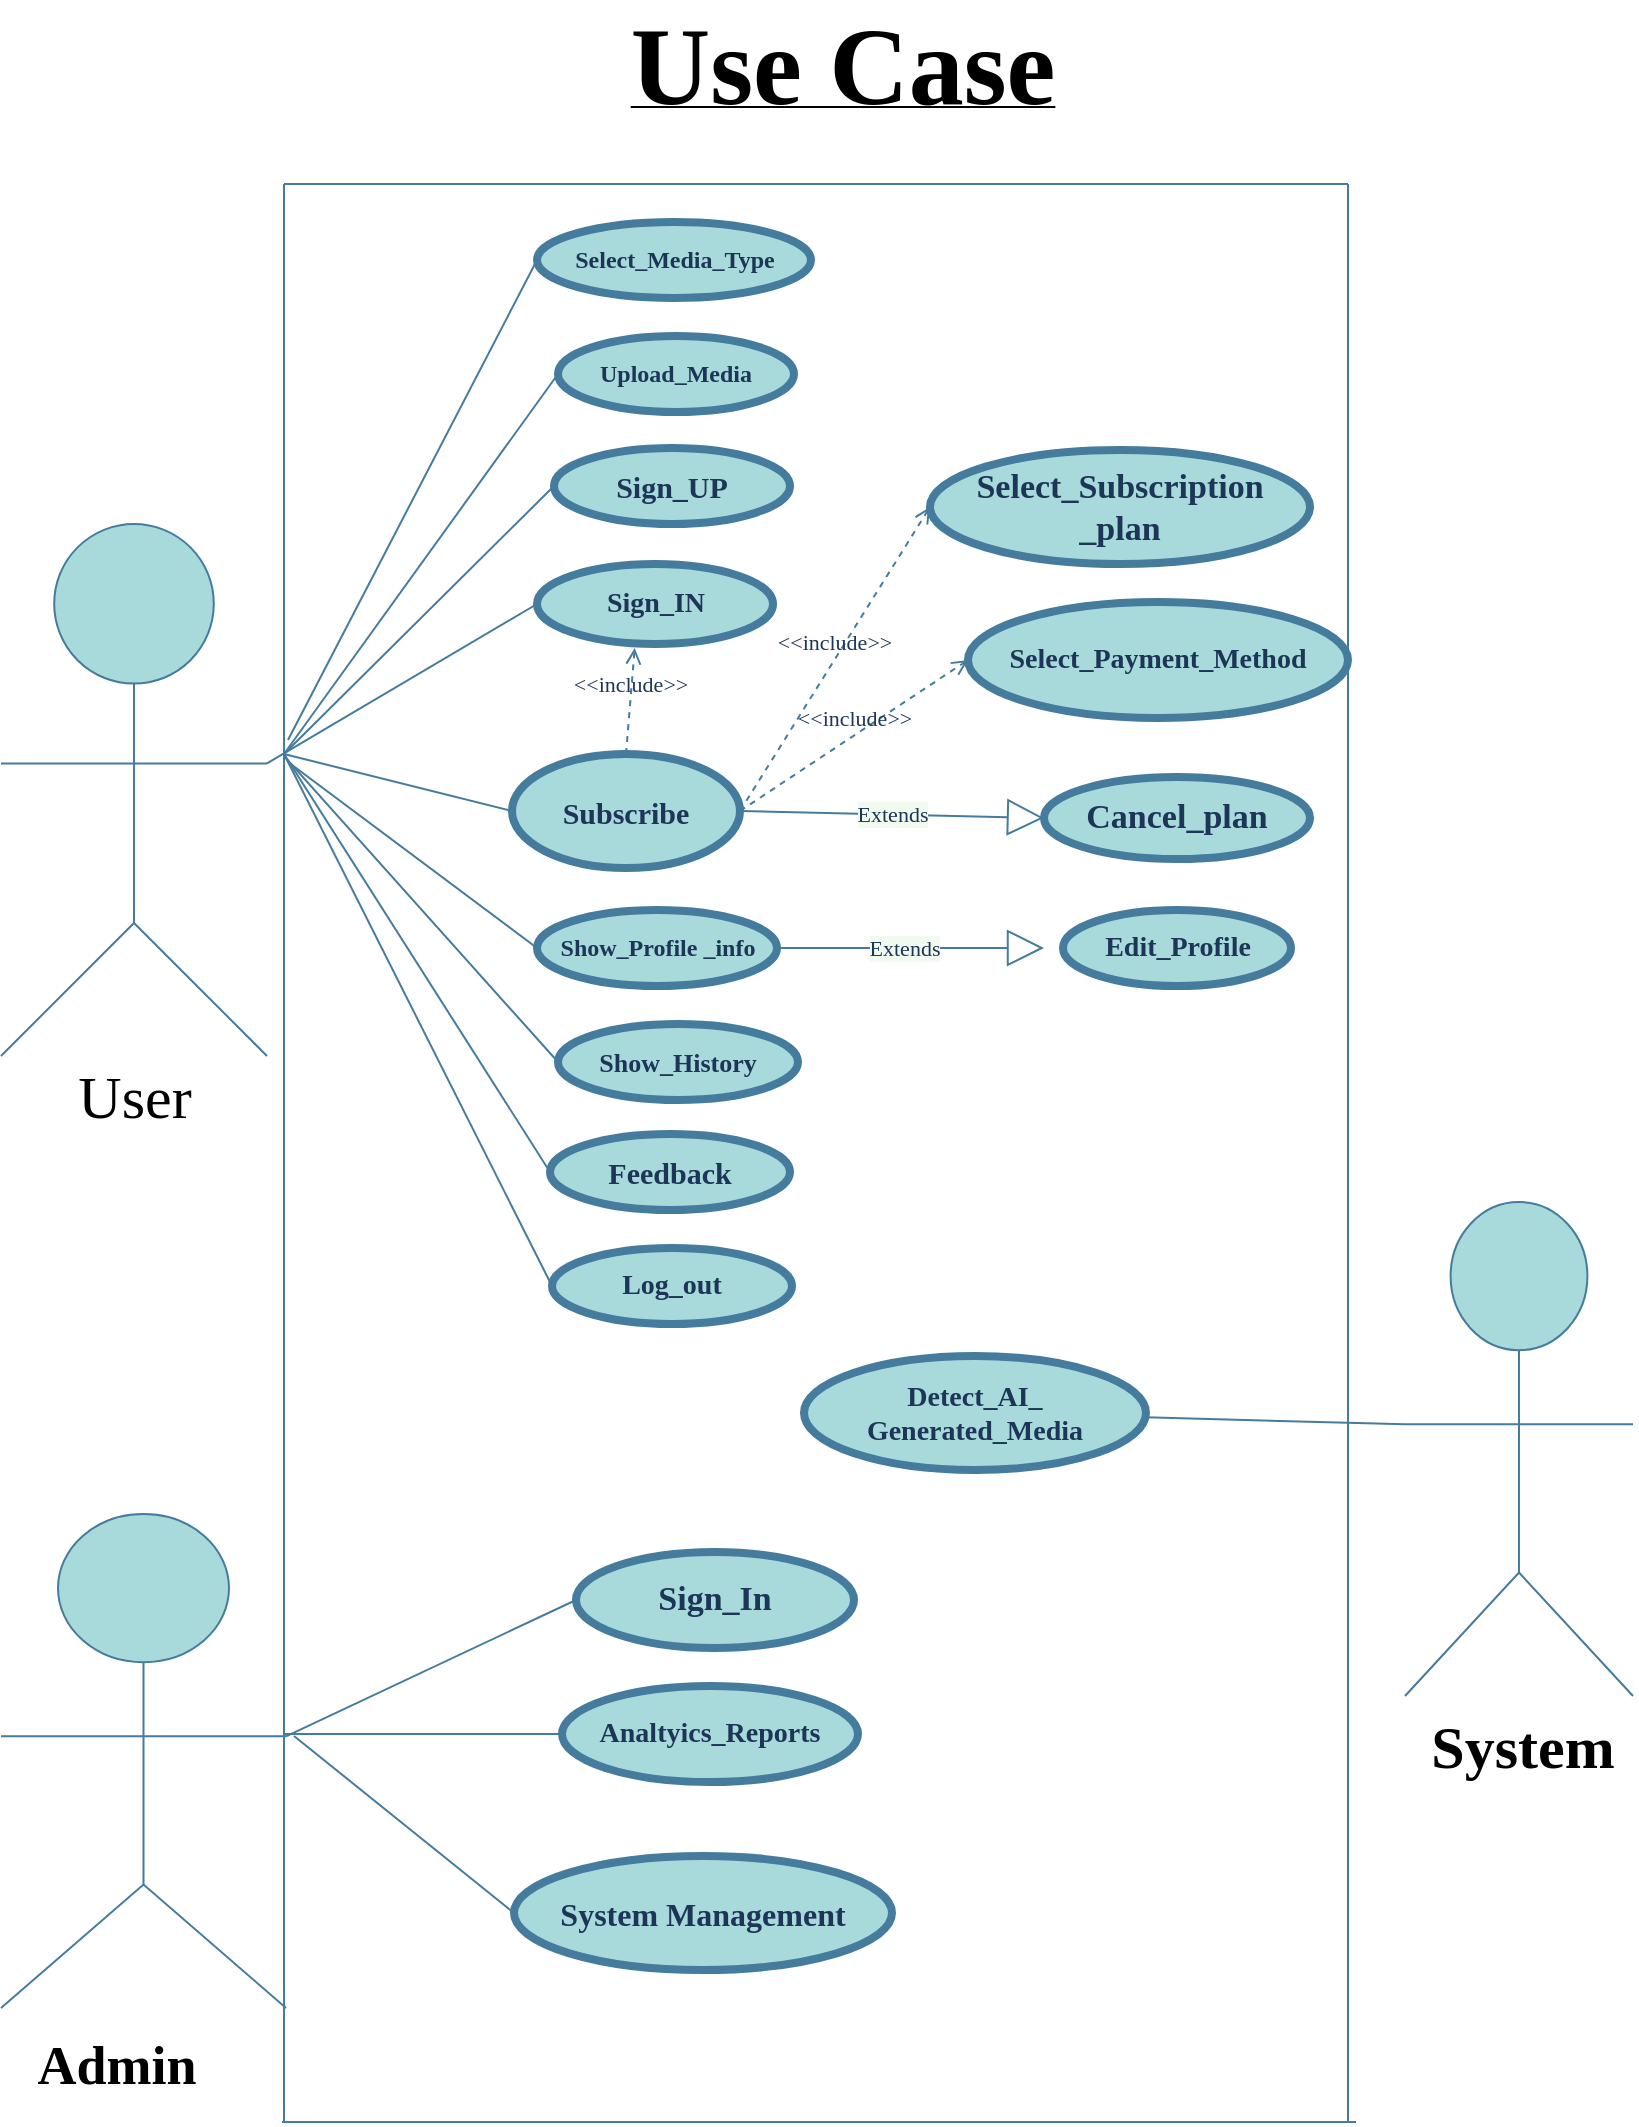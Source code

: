 <mxfile version="22.1.18" type="device">
  <diagram id="rHk3gjvVNc00_DlIDdCf" name="Page-1">
    <mxGraphModel dx="1505" dy="980" grid="0" gridSize="19" guides="1" tooltips="1" connect="1" arrows="1" fold="1" page="1" pageScale="1" pageWidth="850" pageHeight="1100" background="none" math="0" shadow="0">
      <root>
        <mxCell id="0" />
        <mxCell id="1" parent="0" />
        <mxCell id="5p4-klABl4z1z5n9kfjx-3" value="" style="outlineConnect=0;whiteSpace=wrap;verticalLabelPosition=bottom;verticalAlign=top;align=center;shape=mxgraph.archimate3.actor;fillColor=#A8DADC;strokeColor=#457B9D;fontColor=#1D3557;" parent="1" vertex="1">
          <mxGeometry x="10.5" y="265" width="133" height="266" as="geometry" />
        </mxCell>
        <mxCell id="5p4-klABl4z1z5n9kfjx-4" value="&lt;font style=&quot;line-height: 190% ; font-size: 30px&quot; face=&quot;Comic Sans MS&quot; color=&quot;#000000&quot;&gt;User&lt;/font&gt;" style="text;html=1;align=center;verticalAlign=middle;resizable=0;points=[];autosize=1;fontColor=#1D3557;" parent="1" vertex="1">
          <mxGeometry x="38.5" y="520" width="77" height="61" as="geometry" />
        </mxCell>
        <mxCell id="5p4-klABl4z1z5n9kfjx-33" value="" style="endArrow=none;html=1;fontFamily=Comic Sans MS;exitX=0;exitY=0.5;exitDx=0;exitDy=0;labelBackgroundColor=#F1FAEE;strokeColor=#457B9D;fontColor=#1D3557;" parent="1" source="5p4-klABl4z1z5n9kfjx-48" edge="1">
          <mxGeometry width="50" height="50" relative="1" as="geometry">
            <mxPoint x="303" y="247.5" as="sourcePoint" />
            <mxPoint x="152" y="380" as="targetPoint" />
          </mxGeometry>
        </mxCell>
        <mxCell id="5p4-klABl4z1z5n9kfjx-34" value="" style="endArrow=none;html=1;fontFamily=Comic Sans MS;exitX=0;exitY=0.5;exitDx=0;exitDy=0;labelBackgroundColor=#F1FAEE;strokeColor=#457B9D;fontColor=#1D3557;" parent="1" source="5p4-klABl4z1z5n9kfjx-50" edge="1">
          <mxGeometry width="50" height="50" relative="1" as="geometry">
            <mxPoint x="288" y="314" as="sourcePoint" />
            <mxPoint x="152" y="380" as="targetPoint" />
          </mxGeometry>
        </mxCell>
        <mxCell id="5p4-klABl4z1z5n9kfjx-35" value="" style="endArrow=none;html=1;fontFamily=Comic Sans MS;entryX=1;entryY=0.45;entryDx=0;entryDy=0;exitX=0;exitY=0.5;exitDx=0;exitDy=0;entryPerimeter=0;labelBackgroundColor=#F1FAEE;strokeColor=#457B9D;fontColor=#1D3557;" parent="1" source="5p4-klABl4z1z5n9kfjx-52" target="5p4-klABl4z1z5n9kfjx-3" edge="1">
          <mxGeometry width="50" height="50" relative="1" as="geometry">
            <mxPoint x="290" y="385.5" as="sourcePoint" />
            <mxPoint x="324.0" y="191" as="targetPoint" />
          </mxGeometry>
        </mxCell>
        <mxCell id="5p4-klABl4z1z5n9kfjx-41" value="&lt;font size=&quot;1&quot; color=&quot;#000000&quot;&gt;&lt;u&gt;&lt;b style=&quot;font-size: 55px&quot;&gt;Use Case&lt;/b&gt;&lt;/u&gt;&lt;/font&gt;" style="text;html=1;align=center;verticalAlign=middle;resizable=0;points=[];autosize=1;fontFamily=Comic Sans MS;fontColor=#1D3557;" parent="1" vertex="1">
          <mxGeometry x="304" y="18" width="254" height="36" as="geometry" />
        </mxCell>
        <mxCell id="5p4-klABl4z1z5n9kfjx-45" value="&lt;font size=&quot;1&quot;&gt;&lt;b style=&quot;font-size: 12px&quot;&gt;Select_Media_Type&lt;/b&gt;&lt;/font&gt;" style="ellipse;whiteSpace=wrap;html=1;strokeWidth=4;fontFamily=Comic Sans MS;fillColor=#A8DADC;strokeColor=#457B9D;fontColor=#1D3557;" parent="1" vertex="1">
          <mxGeometry x="278.5" y="114" width="137" height="38" as="geometry" />
        </mxCell>
        <mxCell id="5p4-klABl4z1z5n9kfjx-48" value="&lt;b&gt;Upload_Media&lt;/b&gt;" style="ellipse;whiteSpace=wrap;html=1;strokeWidth=4;fontFamily=Comic Sans MS;fillColor=#A8DADC;strokeColor=#457B9D;fontColor=#1D3557;" parent="1" vertex="1">
          <mxGeometry x="289" y="171" width="118" height="38" as="geometry" />
        </mxCell>
        <mxCell id="5p4-klABl4z1z5n9kfjx-50" value="&lt;b&gt;&lt;font style=&quot;font-size: 15px&quot;&gt;Sign_UP&lt;/font&gt;&lt;/b&gt;" style="ellipse;whiteSpace=wrap;html=1;strokeWidth=4;fontFamily=Comic Sans MS;fillColor=#A8DADC;strokeColor=#457B9D;fontColor=#1D3557;" parent="1" vertex="1">
          <mxGeometry x="287" y="227" width="118" height="38" as="geometry" />
        </mxCell>
        <mxCell id="5p4-klABl4z1z5n9kfjx-52" value="&lt;b&gt;&lt;font style=&quot;font-size: 14px&quot;&gt;Sign_IN&lt;/font&gt;&lt;/b&gt;" style="ellipse;whiteSpace=wrap;html=1;strokeWidth=4;fontFamily=Comic Sans MS;fillColor=#A8DADC;strokeColor=#457B9D;fontColor=#1D3557;" parent="1" vertex="1">
          <mxGeometry x="278.5" y="285" width="118" height="40" as="geometry" />
        </mxCell>
        <mxCell id="5p4-klABl4z1z5n9kfjx-53" value="&lt;b&gt;&lt;font style=&quot;font-size: 15px&quot;&gt;Subscribe&lt;/font&gt;&lt;/b&gt;" style="ellipse;whiteSpace=wrap;html=1;strokeWidth=4;fontFamily=Comic Sans MS;fillColor=#A8DADC;strokeColor=#457B9D;fontColor=#1D3557;" parent="1" vertex="1">
          <mxGeometry x="266" y="380" width="114" height="57" as="geometry" />
        </mxCell>
        <mxCell id="5p4-klABl4z1z5n9kfjx-54" value="&lt;b&gt;&lt;font style=&quot;font-size: 12px&quot;&gt;Show_Profile _info&lt;/font&gt;&lt;/b&gt;" style="ellipse;whiteSpace=wrap;html=1;strokeWidth=4;fontFamily=Comic Sans MS;fillColor=#A8DADC;strokeColor=#457B9D;fontColor=#1D3557;" parent="1" vertex="1">
          <mxGeometry x="278.5" y="458" width="120" height="38" as="geometry" />
        </mxCell>
        <mxCell id="5p4-klABl4z1z5n9kfjx-55" value="&lt;b&gt;&lt;font style=&quot;font-size: 13px&quot;&gt;Show_History&lt;/font&gt;&lt;/b&gt;" style="ellipse;whiteSpace=wrap;html=1;strokeWidth=4;fontFamily=Comic Sans MS;fillColor=#A8DADC;strokeColor=#457B9D;fontColor=#1D3557;" parent="1" vertex="1">
          <mxGeometry x="289" y="515" width="120" height="38" as="geometry" />
        </mxCell>
        <mxCell id="5p4-klABl4z1z5n9kfjx-56" value="&lt;b&gt;&lt;font style=&quot;font-size: 15px&quot;&gt;Feedback&lt;/font&gt;&lt;/b&gt;" style="ellipse;whiteSpace=wrap;html=1;strokeWidth=4;fontFamily=Comic Sans MS;fillColor=#A8DADC;strokeColor=#457B9D;fontColor=#1D3557;" parent="1" vertex="1">
          <mxGeometry x="285" y="570" width="120" height="38" as="geometry" />
        </mxCell>
        <mxCell id="5p4-klABl4z1z5n9kfjx-57" value="&lt;b&gt;&lt;font style=&quot;font-size: 14px&quot;&gt;Log_out&lt;/font&gt;&lt;/b&gt;" style="ellipse;whiteSpace=wrap;html=1;strokeWidth=4;fontFamily=Comic Sans MS;fillColor=#A8DADC;strokeColor=#457B9D;fontColor=#1D3557;" parent="1" vertex="1">
          <mxGeometry x="286" y="627" width="120" height="38" as="geometry" />
        </mxCell>
        <mxCell id="5p4-klABl4z1z5n9kfjx-62" value="Extends" style="endArrow=block;endSize=16;endFill=0;html=1;fontFamily=Comic Sans MS;exitX=1;exitY=0.5;exitDx=0;exitDy=0;labelBackgroundColor=#F1FAEE;strokeColor=#457B9D;fontColor=#1D3557;" parent="1" source="5p4-klABl4z1z5n9kfjx-54" edge="1">
          <mxGeometry x="-0.05" width="160" relative="1" as="geometry">
            <mxPoint x="437" y="437" as="sourcePoint" />
            <mxPoint x="532" y="477" as="targetPoint" />
            <mxPoint as="offset" />
          </mxGeometry>
        </mxCell>
        <mxCell id="5p4-klABl4z1z5n9kfjx-63" value="&lt;b&gt;&lt;font style=&quot;font-size: 14px&quot;&gt;Edit_Profile&lt;/font&gt;&lt;/b&gt;" style="ellipse;whiteSpace=wrap;html=1;strokeWidth=4;fontFamily=Comic Sans MS;fillColor=#A8DADC;strokeColor=#457B9D;fontColor=#1D3557;" parent="1" vertex="1">
          <mxGeometry x="541.5" y="458" width="114" height="38" as="geometry" />
        </mxCell>
        <mxCell id="5p4-klABl4z1z5n9kfjx-65" value="&lt;b style=&quot;font-size: 14px&quot;&gt;Detect_AI_&lt;br&gt;Generated_Media&lt;/b&gt;" style="ellipse;whiteSpace=wrap;html=1;strokeWidth=4;fontFamily=Comic Sans MS;fillColor=#A8DADC;strokeColor=#457B9D;fontColor=#1D3557;" parent="1" vertex="1">
          <mxGeometry x="412" y="681" width="171" height="57" as="geometry" />
        </mxCell>
        <mxCell id="5p4-klABl4z1z5n9kfjx-67" value="" style="outlineConnect=0;whiteSpace=wrap;verticalLabelPosition=bottom;verticalAlign=top;align=center;shape=mxgraph.archimate3.actor;fillColor=#A8DADC;strokeColor=#457B9D;fontColor=#1D3557;" parent="1" vertex="1">
          <mxGeometry x="10.5" y="760" width="142.5" height="247" as="geometry" />
        </mxCell>
        <mxCell id="5p4-klABl4z1z5n9kfjx-68" value="&lt;b&gt;&lt;font style=&quot;font-size: 17px&quot;&gt;Sign_In&lt;/font&gt;&lt;/b&gt;" style="ellipse;whiteSpace=wrap;html=1;strokeWidth=4;fontFamily=Comic Sans MS;fillColor=#A8DADC;strokeColor=#457B9D;fontColor=#1D3557;" parent="1" vertex="1">
          <mxGeometry x="298" y="779" width="139" height="48" as="geometry" />
        </mxCell>
        <mxCell id="5p4-klABl4z1z5n9kfjx-70" value="&lt;b&gt;&lt;font style=&quot;font-size: 14px&quot;&gt;Analtyics_Reports&lt;/font&gt;&lt;/b&gt;" style="ellipse;whiteSpace=wrap;html=1;strokeWidth=4;fontFamily=Comic Sans MS;fillColor=#A8DADC;strokeColor=#457B9D;fontColor=#1D3557;" parent="1" vertex="1">
          <mxGeometry x="291" y="846" width="148" height="48" as="geometry" />
        </mxCell>
        <mxCell id="5p4-klABl4z1z5n9kfjx-71" value="&lt;b&gt;&lt;font style=&quot;font-size: 16px&quot;&gt;System Management&lt;/font&gt;&lt;/b&gt;" style="ellipse;whiteSpace=wrap;html=1;strokeWidth=4;fontFamily=Comic Sans MS;fillColor=#A8DADC;strokeColor=#457B9D;fontColor=#1D3557;" parent="1" vertex="1">
          <mxGeometry x="267" y="931" width="189" height="57" as="geometry" />
        </mxCell>
        <mxCell id="5p4-klABl4z1z5n9kfjx-72" value="" style="endArrow=none;html=1;fontFamily=Comic Sans MS;entryX=0;entryY=0.5;entryDx=0;entryDy=0;exitX=1;exitY=0.45;exitDx=0;exitDy=0;exitPerimeter=0;labelBackgroundColor=#F1FAEE;strokeColor=#457B9D;fontColor=#1D3557;" parent="1" source="5p4-klABl4z1z5n9kfjx-67" target="5p4-klABl4z1z5n9kfjx-68" edge="1">
          <mxGeometry width="50" height="50" relative="1" as="geometry">
            <mxPoint x="152" y="871" as="sourcePoint" />
            <mxPoint x="202" y="760" as="targetPoint" />
          </mxGeometry>
        </mxCell>
        <mxCell id="5p4-klABl4z1z5n9kfjx-73" value="" style="endArrow=none;html=1;fontFamily=Comic Sans MS;entryX=0;entryY=0.5;entryDx=0;entryDy=0;labelBackgroundColor=#F1FAEE;strokeColor=#457B9D;fontColor=#1D3557;" parent="1" target="5p4-klABl4z1z5n9kfjx-70" edge="1">
          <mxGeometry width="50" height="50" relative="1" as="geometry">
            <mxPoint x="152" y="870" as="sourcePoint" />
            <mxPoint x="203.711" y="845.5" as="targetPoint" />
          </mxGeometry>
        </mxCell>
        <mxCell id="5p4-klABl4z1z5n9kfjx-74" value="" style="endArrow=none;html=1;fontFamily=Comic Sans MS;exitX=0;exitY=0.5;exitDx=0;exitDy=0;labelBackgroundColor=#F1FAEE;strokeColor=#457B9D;fontColor=#1D3557;" parent="1" source="5p4-klABl4z1z5n9kfjx-71" edge="1">
          <mxGeometry width="50" height="50" relative="1" as="geometry">
            <mxPoint x="95" y="943" as="sourcePoint" />
            <mxPoint x="157" y="871" as="targetPoint" />
          </mxGeometry>
        </mxCell>
        <mxCell id="5p4-klABl4z1z5n9kfjx-75" value="" style="outlineConnect=0;whiteSpace=wrap;verticalLabelPosition=bottom;verticalAlign=top;align=center;shape=mxgraph.archimate3.actor;fillColor=#A8DADC;strokeColor=#457B9D;fontColor=#1D3557;" parent="1" vertex="1">
          <mxGeometry x="712.5" y="604" width="114" height="247" as="geometry" />
        </mxCell>
        <mxCell id="5p4-klABl4z1z5n9kfjx-76" value="" style="endArrow=none;html=1;fontFamily=Comic Sans MS;entryX=0;entryY=0.45;entryDx=0;entryDy=0;entryPerimeter=0;labelBackgroundColor=#F1FAEE;strokeColor=#457B9D;fontColor=#1D3557;" parent="1" source="5p4-klABl4z1z5n9kfjx-65" target="5p4-klABl4z1z5n9kfjx-75" edge="1">
          <mxGeometry width="50" height="50" relative="1" as="geometry">
            <mxPoint x="627" y="681" as="sourcePoint" />
            <mxPoint x="696" y="684" as="targetPoint" />
          </mxGeometry>
        </mxCell>
        <mxCell id="5p4-klABl4z1z5n9kfjx-78" value="&lt;font size=&quot;1&quot; color=&quot;#000000&quot;&gt;&lt;b style=&quot;line-height: 170% ; font-size: 27px&quot;&gt;Admin&lt;/b&gt;&lt;/font&gt;" style="text;html=1;align=center;verticalAlign=middle;resizable=0;points=[];autosize=1;fontFamily=Comic Sans MS;fontColor=#1D3557;" parent="1" vertex="1">
          <mxGeometry x="23.5" y="1011" width="88" height="50" as="geometry" />
        </mxCell>
        <mxCell id="5p4-klABl4z1z5n9kfjx-79" value="&lt;font size=&quot;1&quot; color=&quot;#000000&quot;&gt;&lt;b style=&quot;font-size: 30px&quot;&gt;System&lt;/b&gt;&lt;/font&gt;" style="text;html=1;align=center;verticalAlign=middle;resizable=0;points=[];autosize=1;fontFamily=Comic Sans MS;fontColor=#1D3557;" parent="1" vertex="1">
          <mxGeometry x="712.5" y="863" width="116" height="26" as="geometry" />
        </mxCell>
        <mxCell id="5p4-klABl4z1z5n9kfjx-80" value="" style="endArrow=none;html=1;fontFamily=Comic Sans MS;labelBackgroundColor=#F1FAEE;strokeColor=#457B9D;fontColor=#1D3557;" parent="1" edge="1">
          <mxGeometry width="50" height="50" relative="1" as="geometry">
            <mxPoint x="152" y="95" as="sourcePoint" />
            <mxPoint x="684" y="95" as="targetPoint" />
          </mxGeometry>
        </mxCell>
        <mxCell id="5p4-klABl4z1z5n9kfjx-81" value="" style="endArrow=none;html=1;fontFamily=Comic Sans MS;labelBackgroundColor=#F1FAEE;strokeColor=#457B9D;fontColor=#1D3557;" parent="1" edge="1">
          <mxGeometry width="50" height="50" relative="1" as="geometry">
            <mxPoint x="151" y="1064" as="sourcePoint" />
            <mxPoint x="688" y="1064" as="targetPoint" />
          </mxGeometry>
        </mxCell>
        <mxCell id="5p4-klABl4z1z5n9kfjx-82" value="" style="endArrow=none;html=1;fontFamily=Comic Sans MS;labelBackgroundColor=#F1FAEE;strokeColor=#457B9D;fontColor=#1D3557;" parent="1" edge="1">
          <mxGeometry width="50" height="50" relative="1" as="geometry">
            <mxPoint x="684" y="1064" as="sourcePoint" />
            <mxPoint x="684" y="95" as="targetPoint" />
          </mxGeometry>
        </mxCell>
        <mxCell id="5p4-klABl4z1z5n9kfjx-83" value="" style="endArrow=none;html=1;fontFamily=Comic Sans MS;labelBackgroundColor=#F1FAEE;strokeColor=#457B9D;fontColor=#1D3557;" parent="1" edge="1">
          <mxGeometry width="50" height="50" relative="1" as="geometry">
            <mxPoint x="152" y="1064" as="sourcePoint" />
            <mxPoint x="152" y="95" as="targetPoint" />
          </mxGeometry>
        </mxCell>
        <mxCell id="5p4-klABl4z1z5n9kfjx-84" value="" style="endArrow=none;html=1;fontFamily=Comic Sans MS;entryX=0;entryY=0.5;entryDx=0;entryDy=0;labelBackgroundColor=#F1FAEE;strokeColor=#457B9D;fontColor=#1D3557;" parent="1" target="5p4-klABl4z1z5n9kfjx-53" edge="1">
          <mxGeometry width="50" height="50" relative="1" as="geometry">
            <mxPoint x="152" y="380" as="sourcePoint" />
            <mxPoint x="259" y="418" as="targetPoint" />
          </mxGeometry>
        </mxCell>
        <mxCell id="5p4-klABl4z1z5n9kfjx-88" value="Extends" style="endArrow=block;endSize=16;endFill=0;html=1;fontFamily=Comic Sans MS;exitX=1;exitY=0.5;exitDx=0;exitDy=0;entryX=0;entryY=0.5;entryDx=0;entryDy=0;labelBackgroundColor=#F1FAEE;strokeColor=#457B9D;fontColor=#1D3557;" parent="1" source="5p4-klABl4z1z5n9kfjx-53" target="5p4-klABl4z1z5n9kfjx-89" edge="1">
          <mxGeometry width="160" relative="1" as="geometry">
            <mxPoint x="494" y="380" as="sourcePoint" />
            <mxPoint x="532" y="370" as="targetPoint" />
          </mxGeometry>
        </mxCell>
        <mxCell id="5p4-klABl4z1z5n9kfjx-89" value="&lt;b&gt;&lt;font style=&quot;font-size: 17px&quot;&gt;Cancel_plan&lt;/font&gt;&lt;/b&gt;" style="ellipse;whiteSpace=wrap;html=1;strokeWidth=4;fontFamily=Comic Sans MS;fillColor=#A8DADC;strokeColor=#457B9D;fontColor=#1D3557;" parent="1" vertex="1">
          <mxGeometry x="532" y="391.5" width="133" height="41" as="geometry" />
        </mxCell>
        <mxCell id="5p4-klABl4z1z5n9kfjx-92" value="&amp;lt;&amp;lt;include&amp;gt;&amp;gt;" style="edgeStyle=none;html=1;endArrow=open;verticalAlign=bottom;dashed=1;labelBackgroundColor=none;fontFamily=Comic Sans MS;exitX=1;exitY=0.5;exitDx=0;exitDy=0;entryX=0;entryY=0.5;entryDx=0;entryDy=0;strokeColor=#457B9D;fontColor=#1D3557;" parent="1" source="5p4-klABl4z1z5n9kfjx-53" target="5p4-klABl4z1z5n9kfjx-96" edge="1">
          <mxGeometry width="160" relative="1" as="geometry">
            <mxPoint x="475" y="247" as="sourcePoint" />
            <mxPoint x="475" y="188" as="targetPoint" />
          </mxGeometry>
        </mxCell>
        <mxCell id="5p4-klABl4z1z5n9kfjx-93" value="&amp;lt;&amp;lt;include&amp;gt;&amp;gt;" style="edgeStyle=none;html=1;endArrow=open;verticalAlign=bottom;dashed=1;labelBackgroundColor=none;fontFamily=Comic Sans MS;exitX=1;exitY=0.5;exitDx=0;exitDy=0;entryX=0;entryY=0.5;entryDx=0;entryDy=0;strokeColor=#457B9D;fontColor=#1D3557;" parent="1" source="5p4-klABl4z1z5n9kfjx-53" target="5p4-klABl4z1z5n9kfjx-97" edge="1">
          <mxGeometry width="160" relative="1" as="geometry">
            <mxPoint x="418" y="361" as="sourcePoint" />
            <mxPoint x="513" y="304" as="targetPoint" />
          </mxGeometry>
        </mxCell>
        <mxCell id="5p4-klABl4z1z5n9kfjx-94" value="" style="endArrow=none;html=1;fontFamily=Comic Sans MS;entryX=0;entryY=0.5;entryDx=0;entryDy=0;labelBackgroundColor=#F1FAEE;strokeColor=#457B9D;fontColor=#1D3557;" parent="1" target="5p4-klABl4z1z5n9kfjx-57" edge="1">
          <mxGeometry width="50" height="50" relative="1" as="geometry">
            <mxPoint x="152" y="380" as="sourcePoint" />
            <mxPoint x="278" y="608" as="targetPoint" />
          </mxGeometry>
        </mxCell>
        <mxCell id="5p4-klABl4z1z5n9kfjx-95" value="" style="endArrow=none;html=1;fontFamily=Comic Sans MS;entryX=0;entryY=0.5;entryDx=0;entryDy=0;labelBackgroundColor=#F1FAEE;strokeColor=#457B9D;fontColor=#1D3557;" parent="1" target="5p4-klABl4z1z5n9kfjx-56" edge="1">
          <mxGeometry width="50" height="50" relative="1" as="geometry">
            <mxPoint x="152" y="380" as="sourcePoint" />
            <mxPoint x="259" y="551" as="targetPoint" />
          </mxGeometry>
        </mxCell>
        <mxCell id="5p4-klABl4z1z5n9kfjx-96" value="&lt;b style=&quot;font-size: 17px&quot;&gt;Select_Subscription&lt;br&gt;_plan&lt;/b&gt;" style="ellipse;whiteSpace=wrap;html=1;strokeWidth=4;fontFamily=Comic Sans MS;fillColor=#A8DADC;strokeColor=#457B9D;fontColor=#1D3557;" parent="1" vertex="1">
          <mxGeometry x="475" y="228" width="190" height="57" as="geometry" />
        </mxCell>
        <mxCell id="5p4-klABl4z1z5n9kfjx-97" value="&lt;b&gt;&lt;font style=&quot;font-size: 14px&quot;&gt;Select_Payment_Method&lt;/font&gt;&lt;/b&gt;" style="ellipse;whiteSpace=wrap;html=1;strokeWidth=4;fontFamily=Comic Sans MS;fillColor=#A8DADC;strokeColor=#457B9D;fontColor=#1D3557;" parent="1" vertex="1">
          <mxGeometry x="494" y="304" width="190" height="58" as="geometry" />
        </mxCell>
        <mxCell id="5p4-klABl4z1z5n9kfjx-98" value="&amp;lt;&amp;lt;include&amp;gt;&amp;gt;" style="edgeStyle=none;html=1;endArrow=open;verticalAlign=bottom;dashed=1;labelBackgroundColor=none;fontFamily=Comic Sans MS;entryX=0.414;entryY=1.05;entryDx=0;entryDy=0;entryPerimeter=0;exitX=0.5;exitY=0;exitDx=0;exitDy=0;strokeColor=#457B9D;fontColor=#1D3557;" parent="1" source="5p4-klABl4z1z5n9kfjx-53" target="5p4-klABl4z1z5n9kfjx-52" edge="1">
          <mxGeometry width="160" relative="1" as="geometry">
            <mxPoint x="304" y="380" as="sourcePoint" />
            <mxPoint x="426" y="361" as="targetPoint" />
          </mxGeometry>
        </mxCell>
        <mxCell id="0f_0SsKDqkv_gF9LSR3I-1" value="" style="endArrow=none;html=1;fontFamily=Comic Sans MS;entryX=0;entryY=0.5;entryDx=0;entryDy=0;labelBackgroundColor=#F1FAEE;strokeColor=#457B9D;fontColor=#1D3557;" parent="1" target="5p4-klABl4z1z5n9kfjx-55" edge="1">
          <mxGeometry width="50" height="50" relative="1" as="geometry">
            <mxPoint x="152" y="381" as="sourcePoint" />
            <mxPoint x="365" y="847" as="targetPoint" />
          </mxGeometry>
        </mxCell>
        <mxCell id="0f_0SsKDqkv_gF9LSR3I-2" value="" style="endArrow=none;html=1;fontFamily=Comic Sans MS;entryX=0;entryY=0.5;entryDx=0;entryDy=0;labelBackgroundColor=#F1FAEE;strokeColor=#457B9D;fontColor=#1D3557;" parent="1" target="5p4-klABl4z1z5n9kfjx-54" edge="1">
          <mxGeometry width="50" height="50" relative="1" as="geometry">
            <mxPoint x="154" y="384" as="sourcePoint" />
            <mxPoint x="291" y="537" as="targetPoint" />
          </mxGeometry>
        </mxCell>
        <mxCell id="0f_0SsKDqkv_gF9LSR3I-3" value="" style="endArrow=none;html=1;fontFamily=Comic Sans MS;entryX=0;entryY=0.5;entryDx=0;entryDy=0;labelBackgroundColor=#F1FAEE;strokeColor=#457B9D;fontColor=#1D3557;" parent="1" target="5p4-klABl4z1z5n9kfjx-45" edge="1">
          <mxGeometry width="50" height="50" relative="1" as="geometry">
            <mxPoint x="154" y="373" as="sourcePoint" />
            <mxPoint x="373" y="374" as="targetPoint" />
          </mxGeometry>
        </mxCell>
      </root>
    </mxGraphModel>
  </diagram>
</mxfile>
